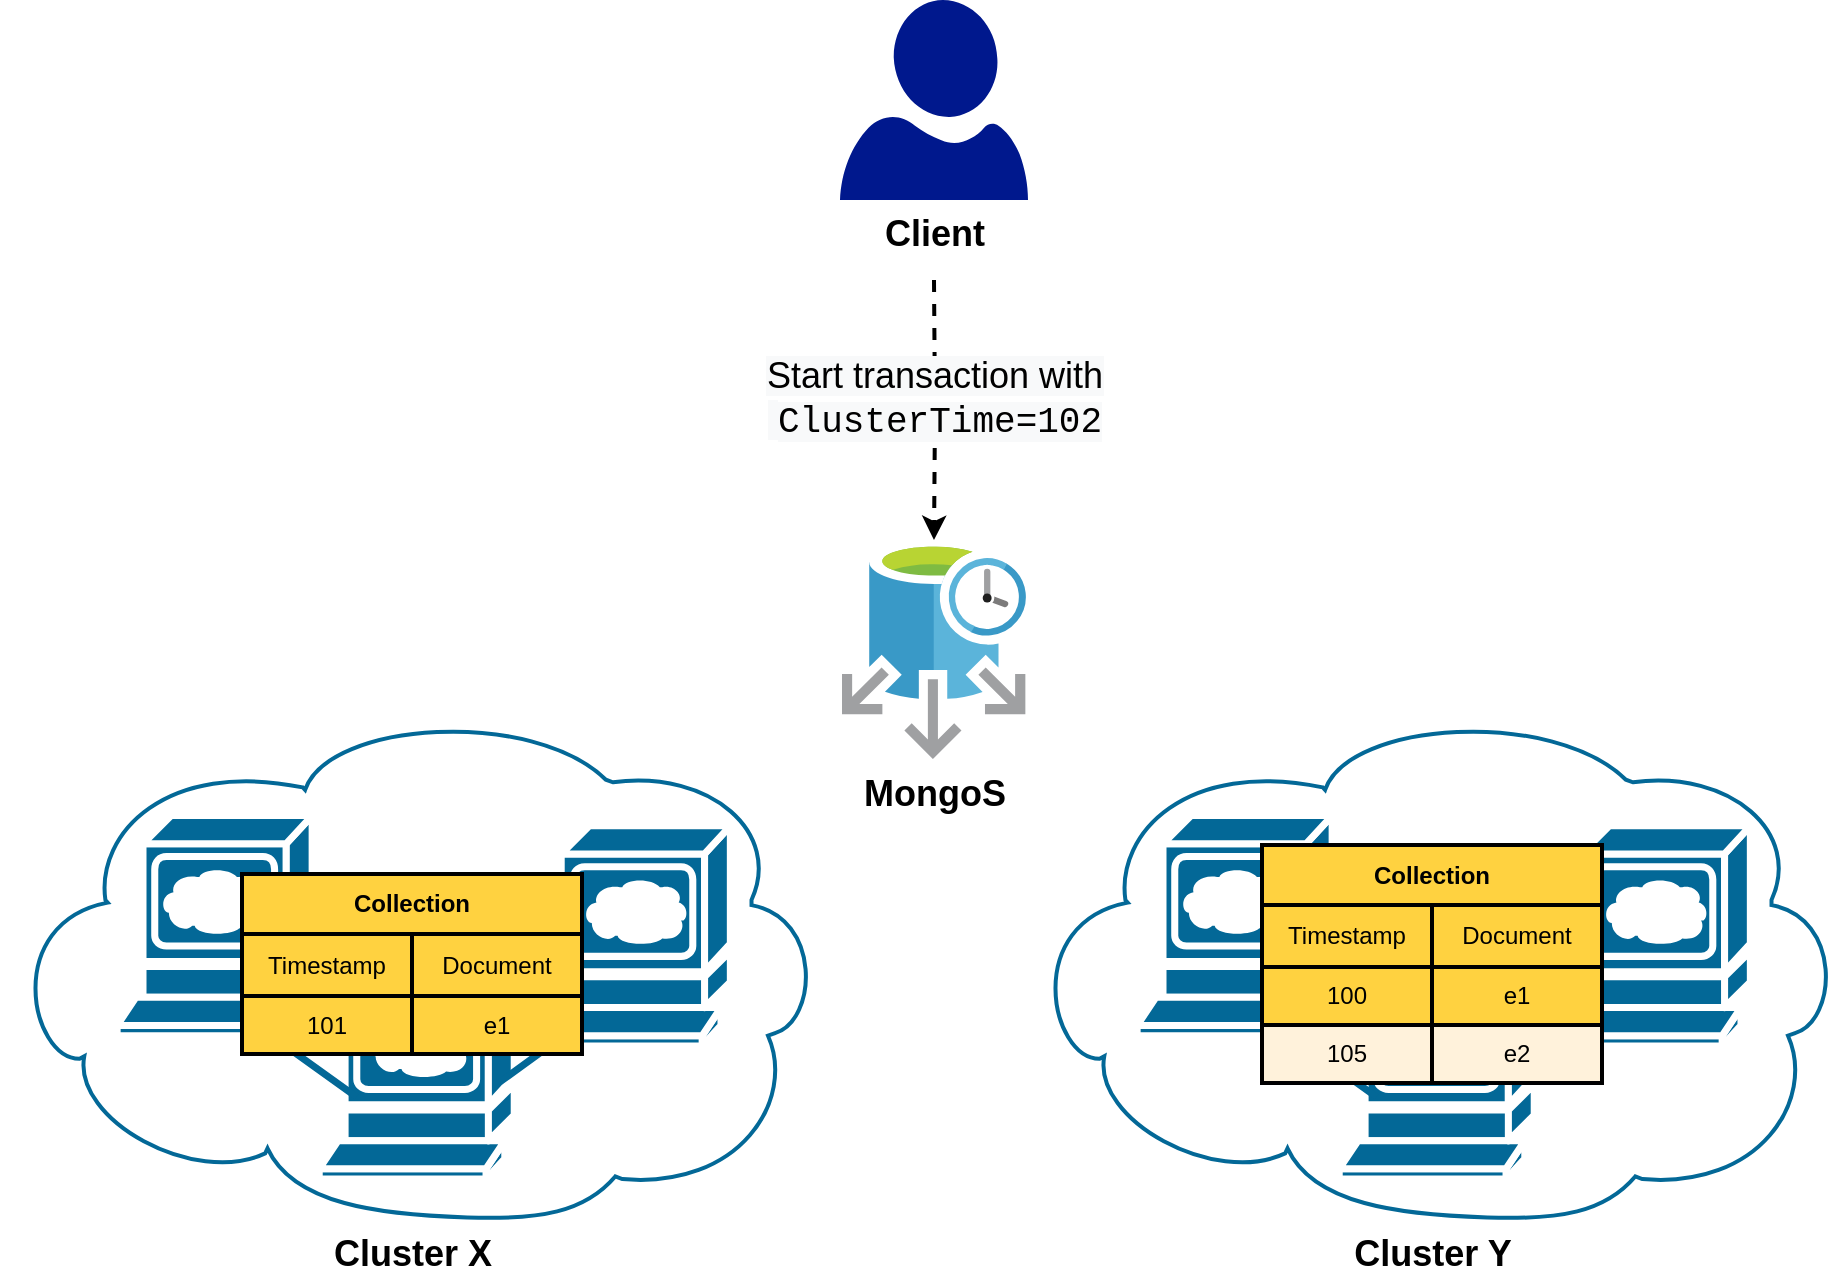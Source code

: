 <mxfile version="14.1.8" type="device"><diagram id="saMBPmjSFOlT-GVkZVTY" name="Page-1"><mxGraphModel dx="1422" dy="1943" grid="1" gridSize="10" guides="1" tooltips="1" connect="1" arrows="1" fold="1" page="1" pageScale="1" pageWidth="850" pageHeight="1100" math="0" shadow="0"><root><mxCell id="0"/><mxCell id="1" parent="0"/><mxCell id="O8tkAgCQYSj5YFnC0E-_-6" value="&lt;font style=&quot;font-size: 18px&quot;&gt;&lt;b&gt;Cluster X&lt;/b&gt;&lt;/font&gt;" style="shape=mxgraph.cisco.storage.web_cluster;html=1;pointerEvents=1;dashed=0;fillColor=#036897;strokeColor=#ffffff;strokeWidth=2;verticalLabelPosition=bottom;verticalAlign=top;align=center;outlineConnect=0;" vertex="1" parent="1"><mxGeometry x="130" y="294" width="410" height="256" as="geometry"/></mxCell><mxCell id="O8tkAgCQYSj5YFnC0E-_-8" value="Collection" style="shape=table;html=1;whiteSpace=wrap;startSize=30;container=1;collapsible=0;childLayout=tableLayout;fontStyle=1;align=center;strokeWidth=2;perimeterSpacing=0;fillColor=#FFD240;" vertex="1" parent="1"><mxGeometry x="250" y="377" width="170" height="90" as="geometry"/></mxCell><mxCell id="O8tkAgCQYSj5YFnC0E-_-9" style="shape=partialRectangle;html=1;whiteSpace=wrap;collapsible=0;dropTarget=0;pointerEvents=0;top=0;left=0;bottom=0;right=0;points=[[0,0.5],[1,0.5]];portConstraint=eastwest;fillColor=#FFD966;strokeWidth=2;perimeterSpacing=0;" vertex="1" parent="O8tkAgCQYSj5YFnC0E-_-8"><mxGeometry y="30" width="170" height="31" as="geometry"/></mxCell><mxCell id="O8tkAgCQYSj5YFnC0E-_-10" value="Timestamp" style="shape=partialRectangle;html=1;whiteSpace=wrap;connectable=0;top=1;left=1;bottom=1;right=1;overflow=hidden;strokeWidth=2;perimeterSpacing=0;fillColor=#FFD240;" vertex="1" parent="O8tkAgCQYSj5YFnC0E-_-9"><mxGeometry width="85" height="31" as="geometry"/></mxCell><mxCell id="O8tkAgCQYSj5YFnC0E-_-13" value="Document" style="shape=partialRectangle;html=1;whiteSpace=wrap;connectable=0;top=1;left=1;bottom=1;right=1;overflow=hidden;strokeWidth=2;perimeterSpacing=0;fillColor=#FFD240;" vertex="1" parent="O8tkAgCQYSj5YFnC0E-_-9"><mxGeometry x="85" width="85" height="31" as="geometry"/></mxCell><mxCell id="O8tkAgCQYSj5YFnC0E-_-11" style="shape=partialRectangle;html=1;whiteSpace=wrap;collapsible=0;dropTarget=0;pointerEvents=0;top=0;left=0;bottom=0;right=0;points=[[0,0.5],[1,0.5]];portConstraint=eastwest;fillColor=#FFD966;strokeWidth=2;perimeterSpacing=0;" vertex="1" parent="O8tkAgCQYSj5YFnC0E-_-8"><mxGeometry y="61" width="170" height="29" as="geometry"/></mxCell><mxCell id="O8tkAgCQYSj5YFnC0E-_-12" value="101" style="shape=partialRectangle;html=1;whiteSpace=wrap;connectable=0;top=1;left=1;bottom=1;right=1;overflow=hidden;strokeWidth=2;perimeterSpacing=0;fillColor=#FFD240;" vertex="1" parent="O8tkAgCQYSj5YFnC0E-_-11"><mxGeometry width="85" height="29" as="geometry"/></mxCell><mxCell id="O8tkAgCQYSj5YFnC0E-_-14" value="e1" style="shape=partialRectangle;html=1;whiteSpace=wrap;connectable=0;top=1;left=1;bottom=1;right=1;overflow=hidden;strokeWidth=2;perimeterSpacing=0;fillColor=#FFD240;" vertex="1" parent="O8tkAgCQYSj5YFnC0E-_-11"><mxGeometry x="85" width="85" height="29" as="geometry"/></mxCell><mxCell id="O8tkAgCQYSj5YFnC0E-_-15" value="&lt;font style=&quot;font-size: 18px&quot;&gt;&lt;b&gt;Cluster Y&lt;/b&gt;&lt;/font&gt;" style="shape=mxgraph.cisco.storage.web_cluster;html=1;pointerEvents=1;dashed=0;fillColor=#036897;strokeColor=#ffffff;strokeWidth=2;verticalLabelPosition=bottom;verticalAlign=top;align=center;outlineConnect=0;" vertex="1" parent="1"><mxGeometry x="640" y="294" width="410" height="256" as="geometry"/></mxCell><mxCell id="O8tkAgCQYSj5YFnC0E-_-16" value="Collection" style="shape=table;html=1;whiteSpace=wrap;startSize=30;container=1;collapsible=0;childLayout=tableLayout;fontStyle=1;align=center;strokeWidth=2;perimeterSpacing=0;fillColor=#FFD240;" vertex="1" parent="1"><mxGeometry x="760" y="362.5" width="170" height="119" as="geometry"/></mxCell><mxCell id="O8tkAgCQYSj5YFnC0E-_-17" style="shape=partialRectangle;html=1;whiteSpace=wrap;collapsible=0;dropTarget=0;pointerEvents=0;top=0;left=0;bottom=0;right=0;points=[[0,0.5],[1,0.5]];portConstraint=eastwest;fillColor=#FFD966;strokeWidth=2;perimeterSpacing=0;" vertex="1" parent="O8tkAgCQYSj5YFnC0E-_-16"><mxGeometry y="30" width="170" height="31" as="geometry"/></mxCell><mxCell id="O8tkAgCQYSj5YFnC0E-_-18" value="Timestamp" style="shape=partialRectangle;html=1;whiteSpace=wrap;connectable=0;top=1;left=1;bottom=1;right=1;overflow=hidden;strokeWidth=2;perimeterSpacing=0;fillColor=#FFD240;" vertex="1" parent="O8tkAgCQYSj5YFnC0E-_-17"><mxGeometry width="85" height="31" as="geometry"/></mxCell><mxCell id="O8tkAgCQYSj5YFnC0E-_-19" value="Document" style="shape=partialRectangle;html=1;whiteSpace=wrap;connectable=0;top=1;left=1;bottom=1;right=1;overflow=hidden;strokeWidth=2;perimeterSpacing=0;fillColor=#FFD240;" vertex="1" parent="O8tkAgCQYSj5YFnC0E-_-17"><mxGeometry x="85" width="85" height="31" as="geometry"/></mxCell><mxCell id="O8tkAgCQYSj5YFnC0E-_-20" style="shape=partialRectangle;html=1;whiteSpace=wrap;collapsible=0;dropTarget=0;pointerEvents=0;top=0;left=0;bottom=0;right=0;points=[[0,0.5],[1,0.5]];portConstraint=eastwest;fillColor=#FFD966;strokeWidth=2;perimeterSpacing=0;" vertex="1" parent="O8tkAgCQYSj5YFnC0E-_-16"><mxGeometry y="61" width="170" height="29" as="geometry"/></mxCell><mxCell id="O8tkAgCQYSj5YFnC0E-_-21" value="100" style="shape=partialRectangle;html=1;whiteSpace=wrap;connectable=0;top=1;left=1;bottom=1;right=1;overflow=hidden;strokeWidth=2;perimeterSpacing=0;fillColor=#FFD240;" vertex="1" parent="O8tkAgCQYSj5YFnC0E-_-20"><mxGeometry width="85" height="29" as="geometry"/></mxCell><mxCell id="O8tkAgCQYSj5YFnC0E-_-22" value="e1" style="shape=partialRectangle;html=1;whiteSpace=wrap;connectable=0;top=1;left=1;bottom=1;right=1;overflow=hidden;strokeWidth=2;perimeterSpacing=0;fillColor=#FFD240;" vertex="1" parent="O8tkAgCQYSj5YFnC0E-_-20"><mxGeometry x="85" width="85" height="29" as="geometry"/></mxCell><mxCell id="O8tkAgCQYSj5YFnC0E-_-23" style="shape=partialRectangle;html=1;whiteSpace=wrap;collapsible=0;dropTarget=0;pointerEvents=0;top=0;left=0;bottom=0;right=0;points=[[0,0.5],[1,0.5]];portConstraint=eastwest;strokeWidth=2;perimeterSpacing=0;fillColor=#FFF2DB;" vertex="1" parent="O8tkAgCQYSj5YFnC0E-_-16"><mxGeometry y="90" width="170" height="29" as="geometry"/></mxCell><mxCell id="O8tkAgCQYSj5YFnC0E-_-24" value="105" style="shape=partialRectangle;html=1;whiteSpace=wrap;connectable=0;top=1;left=1;bottom=1;right=1;overflow=hidden;strokeWidth=2;perimeterSpacing=0;fillColor=#FFF2DB;" vertex="1" parent="O8tkAgCQYSj5YFnC0E-_-23"><mxGeometry width="85" height="29" as="geometry"/></mxCell><mxCell id="O8tkAgCQYSj5YFnC0E-_-25" value="e2" style="shape=partialRectangle;html=1;whiteSpace=wrap;connectable=0;top=1;left=1;bottom=1;right=1;overflow=hidden;strokeWidth=2;perimeterSpacing=0;fillColor=#FFF2DB;" vertex="1" parent="O8tkAgCQYSj5YFnC0E-_-23"><mxGeometry x="85" width="85" height="29" as="geometry"/></mxCell><mxCell id="O8tkAgCQYSj5YFnC0E-_-30" style="edgeStyle=orthogonalEdgeStyle;rounded=0;orthogonalLoop=1;jettySize=auto;html=1;strokeWidth=2;dashed=1;" edge="1" parent="1" target="O8tkAgCQYSj5YFnC0E-_-29"><mxGeometry relative="1" as="geometry"><mxPoint x="596" y="80" as="sourcePoint"/></mxGeometry></mxCell><mxCell id="O8tkAgCQYSj5YFnC0E-_-32" value="&lt;font style=&quot;font-size: 18px&quot;&gt;&lt;span style=&quot;background-color: rgb(248 , 249 , 250)&quot;&gt;Start transaction with&lt;br&gt;&amp;nbsp;&lt;/span&gt;&lt;font face=&quot;Courier New&quot; style=&quot;background-color: rgb(248 , 249 , 250) ; font-size: 18px&quot;&gt;ClusterTime=102&lt;/font&gt;&lt;/font&gt;" style="edgeLabel;html=1;align=center;verticalAlign=middle;resizable=0;points=[];" vertex="1" connectable="0" parent="O8tkAgCQYSj5YFnC0E-_-30"><mxGeometry x="0.185" y="-4" relative="1" as="geometry"><mxPoint x="4" y="-17" as="offset"/></mxGeometry></mxCell><mxCell id="O8tkAgCQYSj5YFnC0E-_-26" value="&lt;font style=&quot;font-size: 18px&quot;&gt;&lt;b&gt;Client&lt;/b&gt;&lt;/font&gt;" style="aspect=fixed;pointerEvents=1;shadow=0;dashed=0;html=1;strokeColor=none;labelPosition=center;verticalLabelPosition=bottom;verticalAlign=top;align=center;fillColor=#00188D;shape=mxgraph.azure.user" vertex="1" parent="1"><mxGeometry x="549" y="-60" width="94" height="100" as="geometry"/></mxCell><mxCell id="O8tkAgCQYSj5YFnC0E-_-29" value="&lt;font style=&quot;font-size: 18px&quot;&gt;&lt;b&gt;MongoS&lt;/b&gt;&lt;/font&gt;" style="aspect=fixed;html=1;points=[];align=center;image;fontSize=12;image=img/lib/mscae/Elastic_Job_Agents.svg;" vertex="1" parent="1"><mxGeometry x="550" y="210.0" width="92" height="109.52" as="geometry"/></mxCell></root></mxGraphModel></diagram></mxfile>
